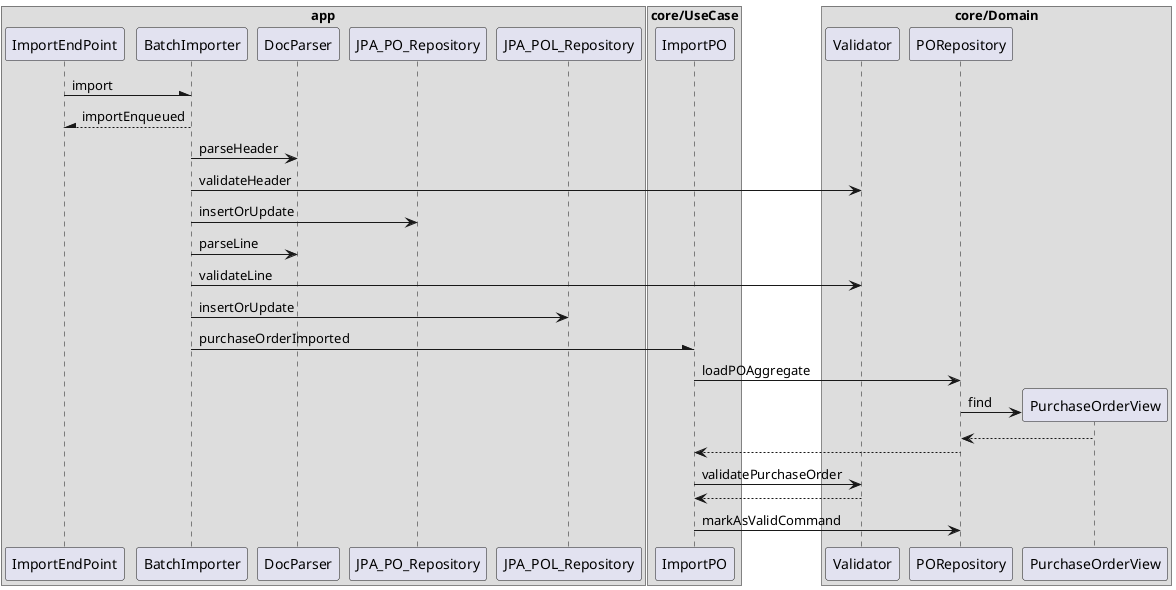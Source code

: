 @startuml
box "app"
  participant ImportEndPoint
  participant BatchImporter
  participant DocParser
  participant JPA_PO_Repository
  participant JPA_POL_Repository
end box
box "core/UseCase"
  participant ImportPO
end box
box "core/Domain"
  participant Validator
  participant PORepository
  participant PurchaseOrderView
end box

ImportEndPoint -\ BatchImporter: import
BatchImporter --\ ImportEndPoint: importEnqueued
BatchImporter -> DocParser: parseHeader
BatchImporter -> Validator: validateHeader
BatchImporter -> JPA_PO_Repository: insertOrUpdate
BatchImporter -> DocParser: parseLine
BatchImporter -> Validator: validateLine
BatchImporter -> JPA_POL_Repository: insertOrUpdate
BatchImporter -\ ImportPO: purchaseOrderImported
ImportPO -> PORepository: loadPOAggregate
PORepository -> PurchaseOrderView ** : find
PurchaseOrderView --> PORepository
PORepository --> ImportPO
ImportPO -> Validator: validatePurchaseOrder
Validator --> ImportPO
ImportPO -> PORepository: markAsValidCommand
@enduml
